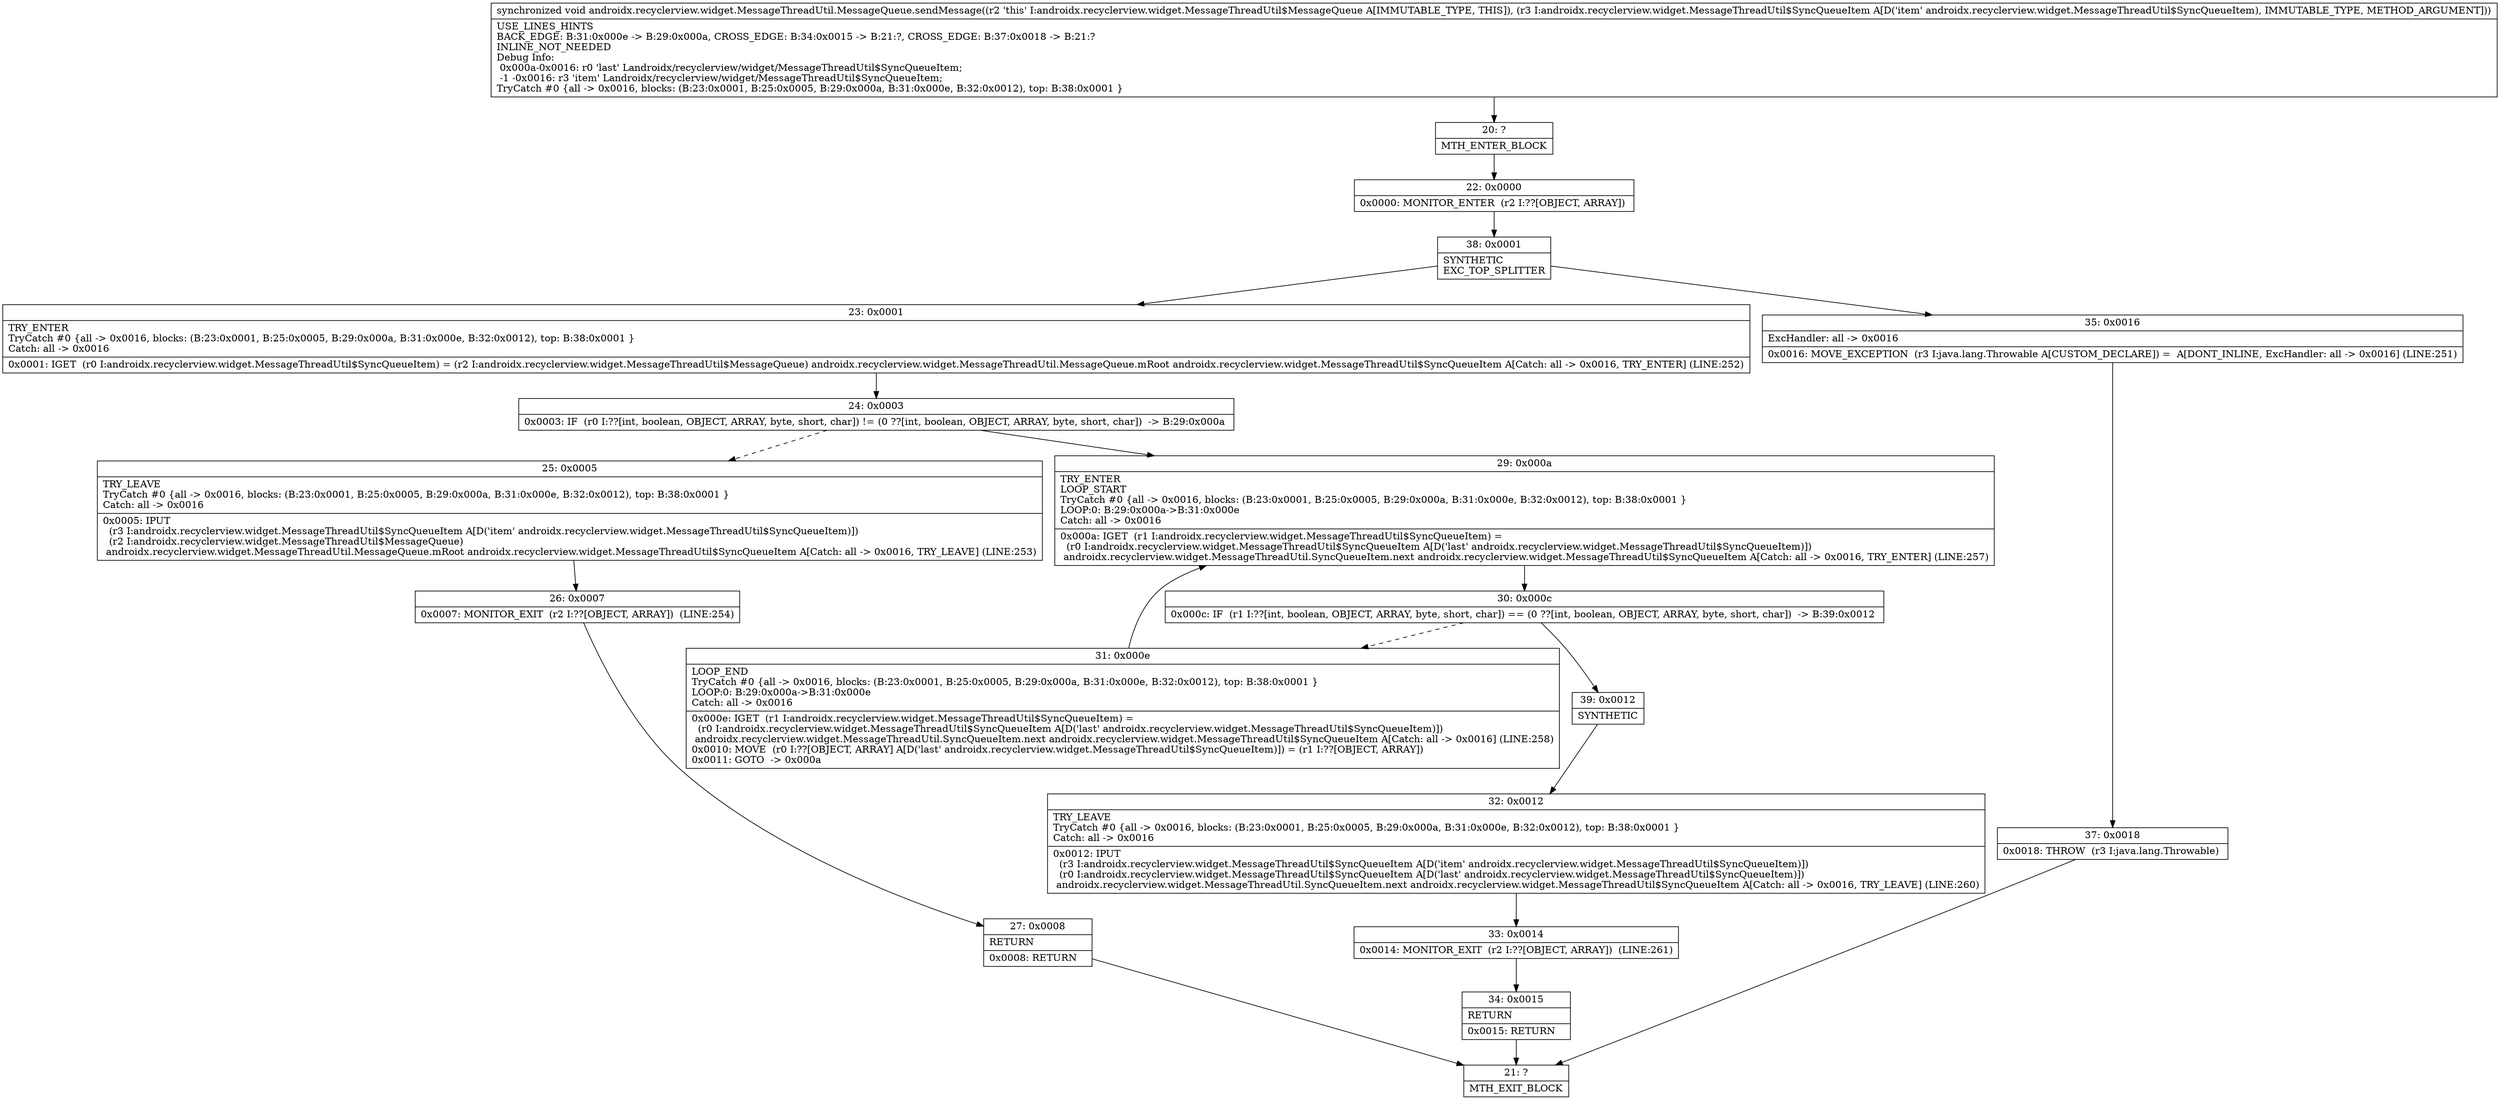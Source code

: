 digraph "CFG forandroidx.recyclerview.widget.MessageThreadUtil.MessageQueue.sendMessage(Landroidx\/recyclerview\/widget\/MessageThreadUtil$SyncQueueItem;)V" {
Node_20 [shape=record,label="{20\:\ ?|MTH_ENTER_BLOCK\l}"];
Node_22 [shape=record,label="{22\:\ 0x0000|0x0000: MONITOR_ENTER  (r2 I:??[OBJECT, ARRAY]) \l}"];
Node_38 [shape=record,label="{38\:\ 0x0001|SYNTHETIC\lEXC_TOP_SPLITTER\l}"];
Node_23 [shape=record,label="{23\:\ 0x0001|TRY_ENTER\lTryCatch #0 \{all \-\> 0x0016, blocks: (B:23:0x0001, B:25:0x0005, B:29:0x000a, B:31:0x000e, B:32:0x0012), top: B:38:0x0001 \}\lCatch: all \-\> 0x0016\l|0x0001: IGET  (r0 I:androidx.recyclerview.widget.MessageThreadUtil$SyncQueueItem) = (r2 I:androidx.recyclerview.widget.MessageThreadUtil$MessageQueue) androidx.recyclerview.widget.MessageThreadUtil.MessageQueue.mRoot androidx.recyclerview.widget.MessageThreadUtil$SyncQueueItem A[Catch: all \-\> 0x0016, TRY_ENTER] (LINE:252)\l}"];
Node_24 [shape=record,label="{24\:\ 0x0003|0x0003: IF  (r0 I:??[int, boolean, OBJECT, ARRAY, byte, short, char]) != (0 ??[int, boolean, OBJECT, ARRAY, byte, short, char])  \-\> B:29:0x000a \l}"];
Node_25 [shape=record,label="{25\:\ 0x0005|TRY_LEAVE\lTryCatch #0 \{all \-\> 0x0016, blocks: (B:23:0x0001, B:25:0x0005, B:29:0x000a, B:31:0x000e, B:32:0x0012), top: B:38:0x0001 \}\lCatch: all \-\> 0x0016\l|0x0005: IPUT  \l  (r3 I:androidx.recyclerview.widget.MessageThreadUtil$SyncQueueItem A[D('item' androidx.recyclerview.widget.MessageThreadUtil$SyncQueueItem)])\l  (r2 I:androidx.recyclerview.widget.MessageThreadUtil$MessageQueue)\l androidx.recyclerview.widget.MessageThreadUtil.MessageQueue.mRoot androidx.recyclerview.widget.MessageThreadUtil$SyncQueueItem A[Catch: all \-\> 0x0016, TRY_LEAVE] (LINE:253)\l}"];
Node_26 [shape=record,label="{26\:\ 0x0007|0x0007: MONITOR_EXIT  (r2 I:??[OBJECT, ARRAY])  (LINE:254)\l}"];
Node_27 [shape=record,label="{27\:\ 0x0008|RETURN\l|0x0008: RETURN   \l}"];
Node_21 [shape=record,label="{21\:\ ?|MTH_EXIT_BLOCK\l}"];
Node_29 [shape=record,label="{29\:\ 0x000a|TRY_ENTER\lLOOP_START\lTryCatch #0 \{all \-\> 0x0016, blocks: (B:23:0x0001, B:25:0x0005, B:29:0x000a, B:31:0x000e, B:32:0x0012), top: B:38:0x0001 \}\lLOOP:0: B:29:0x000a\-\>B:31:0x000e\lCatch: all \-\> 0x0016\l|0x000a: IGET  (r1 I:androidx.recyclerview.widget.MessageThreadUtil$SyncQueueItem) = \l  (r0 I:androidx.recyclerview.widget.MessageThreadUtil$SyncQueueItem A[D('last' androidx.recyclerview.widget.MessageThreadUtil$SyncQueueItem)])\l androidx.recyclerview.widget.MessageThreadUtil.SyncQueueItem.next androidx.recyclerview.widget.MessageThreadUtil$SyncQueueItem A[Catch: all \-\> 0x0016, TRY_ENTER] (LINE:257)\l}"];
Node_30 [shape=record,label="{30\:\ 0x000c|0x000c: IF  (r1 I:??[int, boolean, OBJECT, ARRAY, byte, short, char]) == (0 ??[int, boolean, OBJECT, ARRAY, byte, short, char])  \-\> B:39:0x0012 \l}"];
Node_31 [shape=record,label="{31\:\ 0x000e|LOOP_END\lTryCatch #0 \{all \-\> 0x0016, blocks: (B:23:0x0001, B:25:0x0005, B:29:0x000a, B:31:0x000e, B:32:0x0012), top: B:38:0x0001 \}\lLOOP:0: B:29:0x000a\-\>B:31:0x000e\lCatch: all \-\> 0x0016\l|0x000e: IGET  (r1 I:androidx.recyclerview.widget.MessageThreadUtil$SyncQueueItem) = \l  (r0 I:androidx.recyclerview.widget.MessageThreadUtil$SyncQueueItem A[D('last' androidx.recyclerview.widget.MessageThreadUtil$SyncQueueItem)])\l androidx.recyclerview.widget.MessageThreadUtil.SyncQueueItem.next androidx.recyclerview.widget.MessageThreadUtil$SyncQueueItem A[Catch: all \-\> 0x0016] (LINE:258)\l0x0010: MOVE  (r0 I:??[OBJECT, ARRAY] A[D('last' androidx.recyclerview.widget.MessageThreadUtil$SyncQueueItem)]) = (r1 I:??[OBJECT, ARRAY]) \l0x0011: GOTO  \-\> 0x000a \l}"];
Node_39 [shape=record,label="{39\:\ 0x0012|SYNTHETIC\l}"];
Node_32 [shape=record,label="{32\:\ 0x0012|TRY_LEAVE\lTryCatch #0 \{all \-\> 0x0016, blocks: (B:23:0x0001, B:25:0x0005, B:29:0x000a, B:31:0x000e, B:32:0x0012), top: B:38:0x0001 \}\lCatch: all \-\> 0x0016\l|0x0012: IPUT  \l  (r3 I:androidx.recyclerview.widget.MessageThreadUtil$SyncQueueItem A[D('item' androidx.recyclerview.widget.MessageThreadUtil$SyncQueueItem)])\l  (r0 I:androidx.recyclerview.widget.MessageThreadUtil$SyncQueueItem A[D('last' androidx.recyclerview.widget.MessageThreadUtil$SyncQueueItem)])\l androidx.recyclerview.widget.MessageThreadUtil.SyncQueueItem.next androidx.recyclerview.widget.MessageThreadUtil$SyncQueueItem A[Catch: all \-\> 0x0016, TRY_LEAVE] (LINE:260)\l}"];
Node_33 [shape=record,label="{33\:\ 0x0014|0x0014: MONITOR_EXIT  (r2 I:??[OBJECT, ARRAY])  (LINE:261)\l}"];
Node_34 [shape=record,label="{34\:\ 0x0015|RETURN\l|0x0015: RETURN   \l}"];
Node_35 [shape=record,label="{35\:\ 0x0016|ExcHandler: all \-\> 0x0016\l|0x0016: MOVE_EXCEPTION  (r3 I:java.lang.Throwable A[CUSTOM_DECLARE]) =  A[DONT_INLINE, ExcHandler: all \-\> 0x0016] (LINE:251)\l}"];
Node_37 [shape=record,label="{37\:\ 0x0018|0x0018: THROW  (r3 I:java.lang.Throwable) \l}"];
MethodNode[shape=record,label="{synchronized void androidx.recyclerview.widget.MessageThreadUtil.MessageQueue.sendMessage((r2 'this' I:androidx.recyclerview.widget.MessageThreadUtil$MessageQueue A[IMMUTABLE_TYPE, THIS]), (r3 I:androidx.recyclerview.widget.MessageThreadUtil$SyncQueueItem A[D('item' androidx.recyclerview.widget.MessageThreadUtil$SyncQueueItem), IMMUTABLE_TYPE, METHOD_ARGUMENT]))  | USE_LINES_HINTS\lBACK_EDGE: B:31:0x000e \-\> B:29:0x000a, CROSS_EDGE: B:34:0x0015 \-\> B:21:?, CROSS_EDGE: B:37:0x0018 \-\> B:21:?\lINLINE_NOT_NEEDED\lDebug Info:\l  0x000a\-0x0016: r0 'last' Landroidx\/recyclerview\/widget\/MessageThreadUtil$SyncQueueItem;\l  \-1 \-0x0016: r3 'item' Landroidx\/recyclerview\/widget\/MessageThreadUtil$SyncQueueItem;\lTryCatch #0 \{all \-\> 0x0016, blocks: (B:23:0x0001, B:25:0x0005, B:29:0x000a, B:31:0x000e, B:32:0x0012), top: B:38:0x0001 \}\l}"];
MethodNode -> Node_20;Node_20 -> Node_22;
Node_22 -> Node_38;
Node_38 -> Node_23;
Node_38 -> Node_35;
Node_23 -> Node_24;
Node_24 -> Node_25[style=dashed];
Node_24 -> Node_29;
Node_25 -> Node_26;
Node_26 -> Node_27;
Node_27 -> Node_21;
Node_29 -> Node_30;
Node_30 -> Node_31[style=dashed];
Node_30 -> Node_39;
Node_31 -> Node_29;
Node_39 -> Node_32;
Node_32 -> Node_33;
Node_33 -> Node_34;
Node_34 -> Node_21;
Node_35 -> Node_37;
Node_37 -> Node_21;
}

